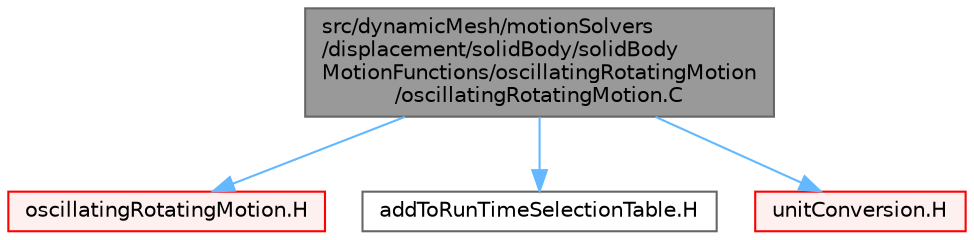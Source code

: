 digraph "src/dynamicMesh/motionSolvers/displacement/solidBody/solidBodyMotionFunctions/oscillatingRotatingMotion/oscillatingRotatingMotion.C"
{
 // LATEX_PDF_SIZE
  bgcolor="transparent";
  edge [fontname=Helvetica,fontsize=10,labelfontname=Helvetica,labelfontsize=10];
  node [fontname=Helvetica,fontsize=10,shape=box,height=0.2,width=0.4];
  Node1 [id="Node000001",label="src/dynamicMesh/motionSolvers\l/displacement/solidBody/solidBody\lMotionFunctions/oscillatingRotatingMotion\l/oscillatingRotatingMotion.C",height=0.2,width=0.4,color="gray40", fillcolor="grey60", style="filled", fontcolor="black",tooltip=" "];
  Node1 -> Node2 [id="edge1_Node000001_Node000002",color="steelblue1",style="solid",tooltip=" "];
  Node2 [id="Node000002",label="oscillatingRotatingMotion.H",height=0.2,width=0.4,color="red", fillcolor="#FFF0F0", style="filled",URL="$oscillatingRotatingMotion_8H.html",tooltip=" "];
  Node1 -> Node280 [id="edge2_Node000001_Node000280",color="steelblue1",style="solid",tooltip=" "];
  Node280 [id="Node000280",label="addToRunTimeSelectionTable.H",height=0.2,width=0.4,color="grey40", fillcolor="white", style="filled",URL="$addToRunTimeSelectionTable_8H.html",tooltip="Macros for easy insertion into run-time selection tables."];
  Node1 -> Node281 [id="edge3_Node000001_Node000281",color="steelblue1",style="solid",tooltip=" "];
  Node281 [id="Node000281",label="unitConversion.H",height=0.2,width=0.4,color="red", fillcolor="#FFF0F0", style="filled",URL="$unitConversion_8H.html",tooltip="Unit conversion functions."];
}
